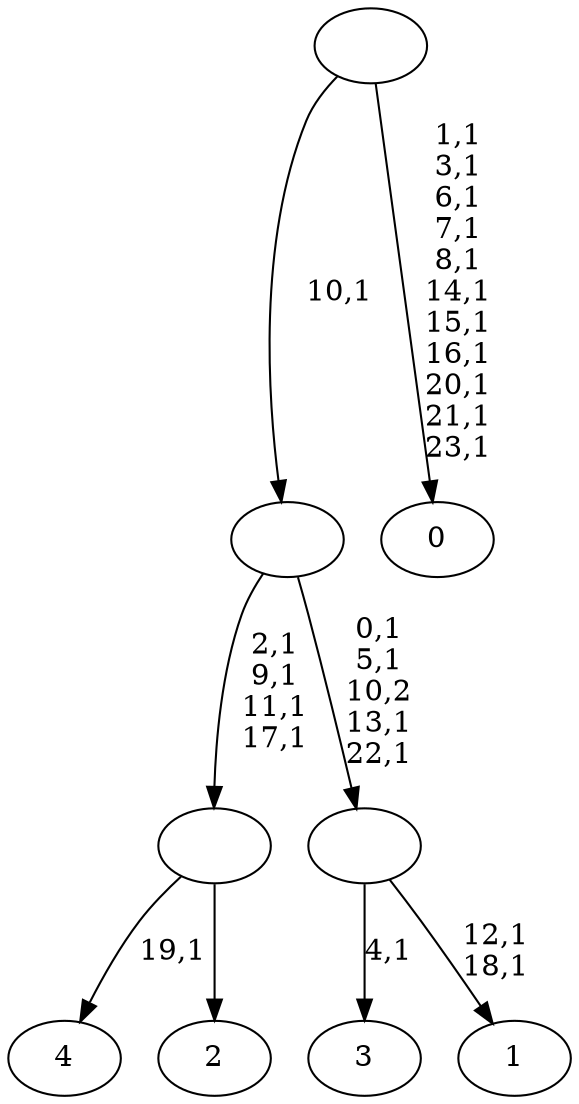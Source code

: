 digraph T {
	29 [label="4"]
	27 [label="3"]
	25 [label="2"]
	24 [label=""]
	20 [label="1"]
	17 [label=""]
	13 [label=""]
	12 [label="0"]
	0 [label=""]
	24 -> 29 [label="19,1"]
	24 -> 25 [label=""]
	17 -> 20 [label="12,1\n18,1"]
	17 -> 27 [label="4,1"]
	13 -> 17 [label="0,1\n5,1\n10,2\n13,1\n22,1"]
	13 -> 24 [label="2,1\n9,1\n11,1\n17,1"]
	0 -> 12 [label="1,1\n3,1\n6,1\n7,1\n8,1\n14,1\n15,1\n16,1\n20,1\n21,1\n23,1"]
	0 -> 13 [label="10,1"]
}
